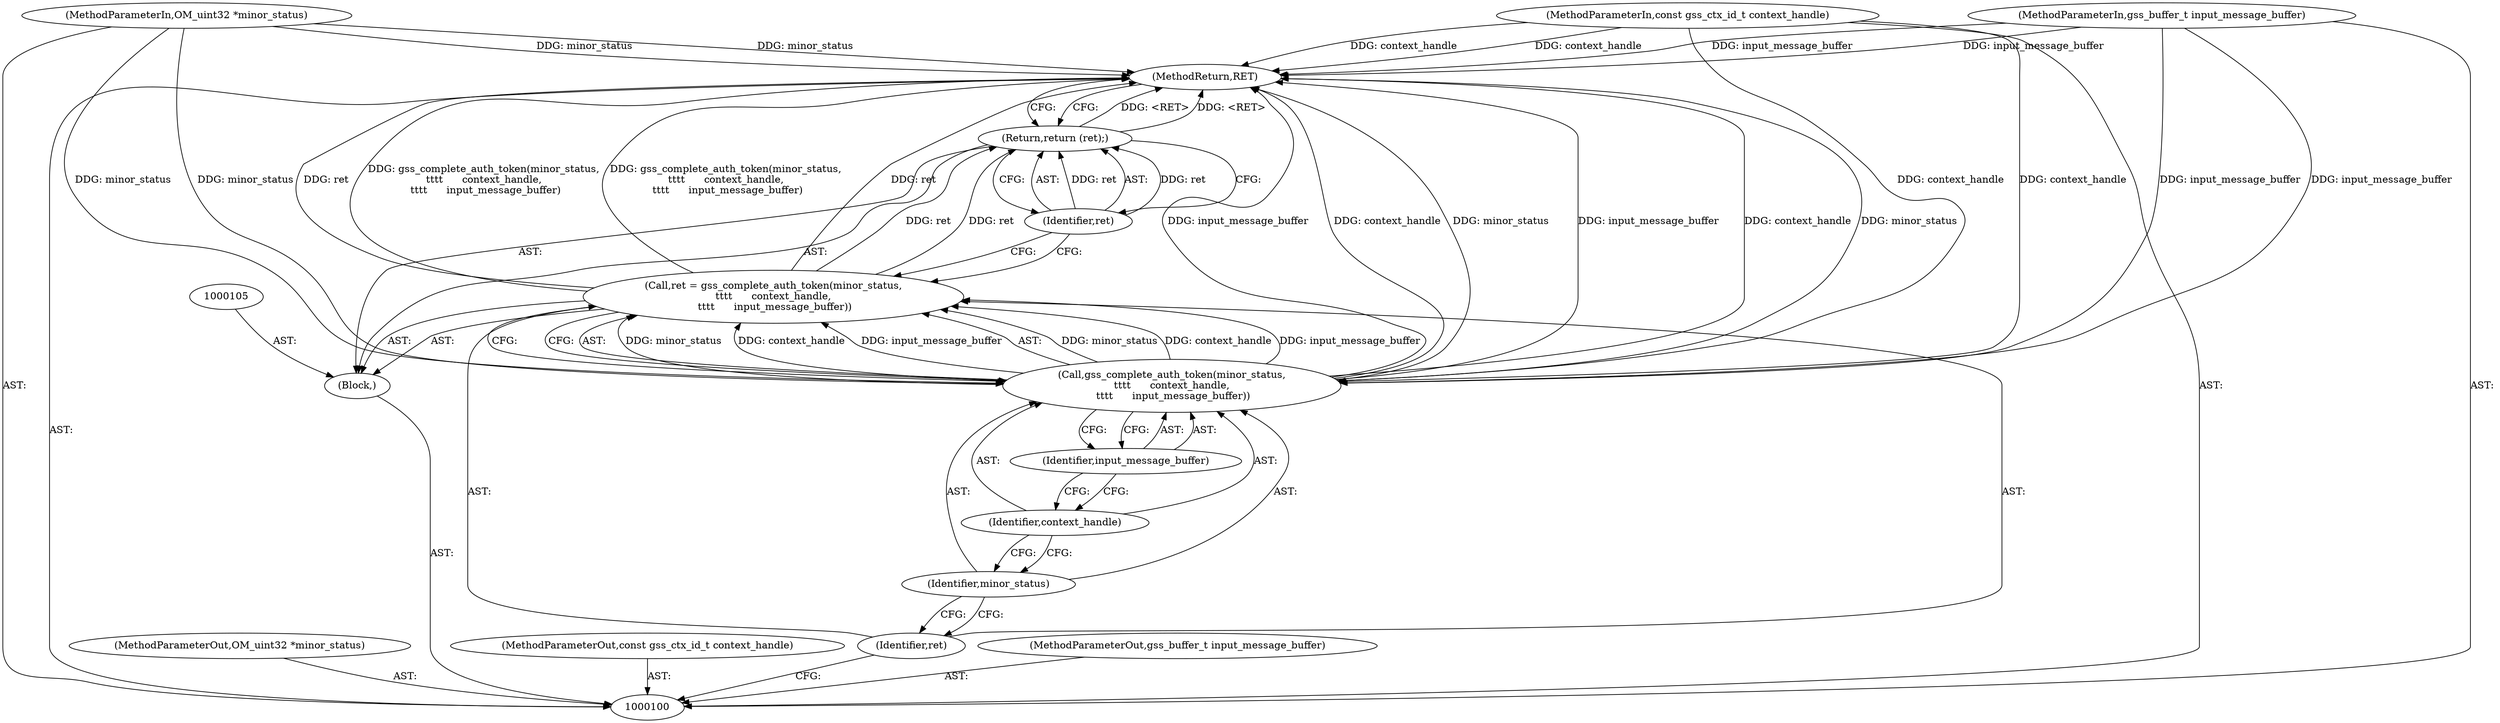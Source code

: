 digraph "1_krb5_b51b33f2bc5d1497ddf5bd107f791c101695000d_4" {
"1000114" [label="(MethodReturn,RET)"];
"1000113" [label="(Identifier,ret)"];
"1000112" [label="(Return,return (ret);)"];
"1000101" [label="(MethodParameterIn,OM_uint32 *minor_status)"];
"1000133" [label="(MethodParameterOut,OM_uint32 *minor_status)"];
"1000102" [label="(MethodParameterIn,const gss_ctx_id_t context_handle)"];
"1000134" [label="(MethodParameterOut,const gss_ctx_id_t context_handle)"];
"1000103" [label="(MethodParameterIn,gss_buffer_t input_message_buffer)"];
"1000135" [label="(MethodParameterOut,gss_buffer_t input_message_buffer)"];
"1000104" [label="(Block,)"];
"1000106" [label="(Call,ret = gss_complete_auth_token(minor_status,\n\t\t\t\t      context_handle,\n \t\t\t\t      input_message_buffer))"];
"1000107" [label="(Identifier,ret)"];
"1000109" [label="(Identifier,minor_status)"];
"1000108" [label="(Call,gss_complete_auth_token(minor_status,\n\t\t\t\t      context_handle,\n \t\t\t\t      input_message_buffer))"];
"1000110" [label="(Identifier,context_handle)"];
"1000111" [label="(Identifier,input_message_buffer)"];
"1000114" -> "1000100"  [label="AST: "];
"1000114" -> "1000112"  [label="CFG: "];
"1000112" -> "1000114"  [label="DDG: <RET>"];
"1000106" -> "1000114"  [label="DDG: gss_complete_auth_token(minor_status,\n\t\t\t\t      context_handle,\n \t\t\t\t      input_message_buffer)"];
"1000106" -> "1000114"  [label="DDG: ret"];
"1000103" -> "1000114"  [label="DDG: input_message_buffer"];
"1000102" -> "1000114"  [label="DDG: context_handle"];
"1000108" -> "1000114"  [label="DDG: input_message_buffer"];
"1000108" -> "1000114"  [label="DDG: context_handle"];
"1000108" -> "1000114"  [label="DDG: minor_status"];
"1000101" -> "1000114"  [label="DDG: minor_status"];
"1000113" -> "1000112"  [label="AST: "];
"1000113" -> "1000106"  [label="CFG: "];
"1000112" -> "1000113"  [label="CFG: "];
"1000113" -> "1000112"  [label="DDG: ret"];
"1000112" -> "1000104"  [label="AST: "];
"1000112" -> "1000113"  [label="CFG: "];
"1000113" -> "1000112"  [label="AST: "];
"1000114" -> "1000112"  [label="CFG: "];
"1000112" -> "1000114"  [label="DDG: <RET>"];
"1000113" -> "1000112"  [label="DDG: ret"];
"1000106" -> "1000112"  [label="DDG: ret"];
"1000101" -> "1000100"  [label="AST: "];
"1000101" -> "1000114"  [label="DDG: minor_status"];
"1000101" -> "1000108"  [label="DDG: minor_status"];
"1000133" -> "1000100"  [label="AST: "];
"1000102" -> "1000100"  [label="AST: "];
"1000102" -> "1000114"  [label="DDG: context_handle"];
"1000102" -> "1000108"  [label="DDG: context_handle"];
"1000134" -> "1000100"  [label="AST: "];
"1000103" -> "1000100"  [label="AST: "];
"1000103" -> "1000114"  [label="DDG: input_message_buffer"];
"1000103" -> "1000108"  [label="DDG: input_message_buffer"];
"1000135" -> "1000100"  [label="AST: "];
"1000104" -> "1000100"  [label="AST: "];
"1000105" -> "1000104"  [label="AST: "];
"1000106" -> "1000104"  [label="AST: "];
"1000112" -> "1000104"  [label="AST: "];
"1000106" -> "1000104"  [label="AST: "];
"1000106" -> "1000108"  [label="CFG: "];
"1000107" -> "1000106"  [label="AST: "];
"1000108" -> "1000106"  [label="AST: "];
"1000113" -> "1000106"  [label="CFG: "];
"1000106" -> "1000114"  [label="DDG: gss_complete_auth_token(minor_status,\n\t\t\t\t      context_handle,\n \t\t\t\t      input_message_buffer)"];
"1000106" -> "1000114"  [label="DDG: ret"];
"1000108" -> "1000106"  [label="DDG: minor_status"];
"1000108" -> "1000106"  [label="DDG: context_handle"];
"1000108" -> "1000106"  [label="DDG: input_message_buffer"];
"1000106" -> "1000112"  [label="DDG: ret"];
"1000107" -> "1000106"  [label="AST: "];
"1000107" -> "1000100"  [label="CFG: "];
"1000109" -> "1000107"  [label="CFG: "];
"1000109" -> "1000108"  [label="AST: "];
"1000109" -> "1000107"  [label="CFG: "];
"1000110" -> "1000109"  [label="CFG: "];
"1000108" -> "1000106"  [label="AST: "];
"1000108" -> "1000111"  [label="CFG: "];
"1000109" -> "1000108"  [label="AST: "];
"1000110" -> "1000108"  [label="AST: "];
"1000111" -> "1000108"  [label="AST: "];
"1000106" -> "1000108"  [label="CFG: "];
"1000108" -> "1000114"  [label="DDG: input_message_buffer"];
"1000108" -> "1000114"  [label="DDG: context_handle"];
"1000108" -> "1000114"  [label="DDG: minor_status"];
"1000108" -> "1000106"  [label="DDG: minor_status"];
"1000108" -> "1000106"  [label="DDG: context_handle"];
"1000108" -> "1000106"  [label="DDG: input_message_buffer"];
"1000101" -> "1000108"  [label="DDG: minor_status"];
"1000102" -> "1000108"  [label="DDG: context_handle"];
"1000103" -> "1000108"  [label="DDG: input_message_buffer"];
"1000110" -> "1000108"  [label="AST: "];
"1000110" -> "1000109"  [label="CFG: "];
"1000111" -> "1000110"  [label="CFG: "];
"1000111" -> "1000108"  [label="AST: "];
"1000111" -> "1000110"  [label="CFG: "];
"1000108" -> "1000111"  [label="CFG: "];
}
